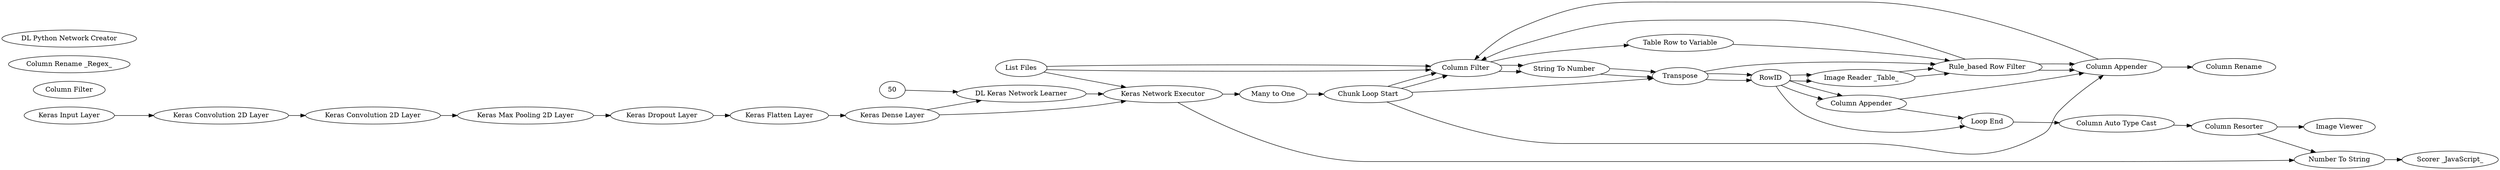 digraph {
	51 [label="List Files"]
	52 [label="Image Reader _Table_"]
	54 [label="Column Appender"]
	60 [label="Image Calculator"]
	61 [label="One to Many"]
	62 [label="File Reader"]
	63 [label="Column Resorter"]
	56 [label="String Manipulation"]
	57 [label=Sorter]
	58 [label="String To Number"]
	59 [label=RowID]
	42 [label="Column Rename"]
	51 [label="List Files"]
	52 [label="Image Reader _Table_"]
	53 [label="CSV Reader"]
	54 [label="Column Appender"]
	60 [label="Image Calculator"]
	56 [label="String Manipulation"]
	57 [label=Sorter]
	58 [label="String To Number"]
	59 [label=RowID]
	20 [label="Many to One"]
	53 [label="Chunk Loop Start"]
	55 [label="Table Row to Variable"]
	56 [label="Column Filter"]
	57 [label=Transpose]
	60 [label="Rule_based Row Filter"]
	61 [label="Column Filter"]
	62 [label="Column Appender"]
	63 [label="Loop End"]
	64 [label="Column Rename _Regex_"]
	65 [label="Column Resorter"]
	73 [label="Column Auto Type Cast"]
	85 [label="Image Viewer"]
	88 [label="DL Python Network Creator"]
	89 [label="DL Keras Network Learner"]
	90 [label="Scorer _JavaScript_"]
	92 [label="Keras Convolution 2D Layer"]
	93 [label="Keras Convolution 2D Layer"]
	94 [label="Keras Max Pooling 2D Layer"]
	95 [label="Keras Dropout Layer"]
	96 [label="Keras Flatten Layer"]
	97 [label="Keras Dense Layer"]
	98 [label="Keras Dropout Layer"]
	99 [label="Keras Dense Layer"]
	100 [label="Keras Input Layer"]
	98 [label="Keras Network Executor"]
	99 [label="Number To String"]
	56 -> 58
	57 -> 59
	58 -> 57
	51 -> 56
	52 -> 60
	54 -> 56
	60 -> 54
	59 -> 63
	62 -> 54
	59 -> 52
	56 -> 58
	57 -> 59
	58 -> 57
	51 -> 56
	52 -> 60
	53 -> 54
	54 -> 42
	60 -> 54
	59 -> 52
	20 -> 53
	53 -> 56
	53 -> 57
	53 -> 56
	55 -> 60
	56 -> 55
	57 -> 60
	60 -> 56
	59 -> 62
	62 -> 63
	63 -> 73
	59 -> 62
	73 -> 65
	92 -> 93
	93 -> 94
	94 -> 95
	95 -> 96
	96 -> 97
	97 -> 98
	98 -> 99
	100 -> 92
	50 -> 89
	51 -> 98
	65 -> 85
	65 -> 99
	89 -> 98
	97 -> 89
	98 -> 20
	99 -> 90
	rankdir=LR
}
